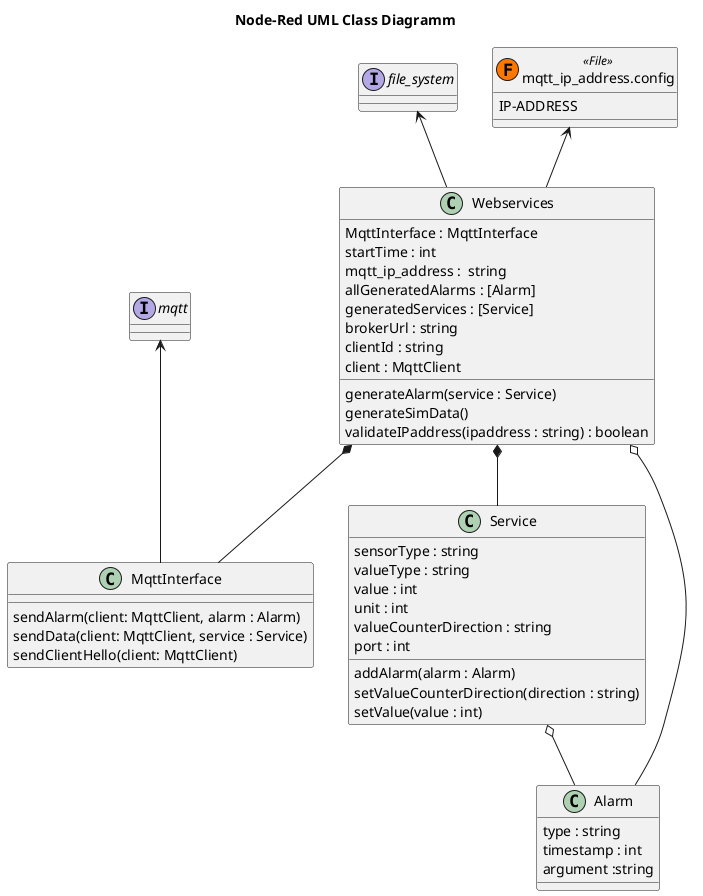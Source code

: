 @startuml

title "Node-Red UML Class Diagramm"

Webservices *-- Service
file_system <-- Webservices
set namespaceSeparator none
mqtt_ip_address.config <-- Webservices
interface file_system
Webservices o-- Alarm
Service o-- Alarm
Webservices *-- MqttInterface
mqtt <-- MqttInterface
interface mqtt

Webservices : MqttInterface : MqttInterface
Webservices : startTime : int
Webservices : mqtt_ip_address :  string
Webservices : allGeneratedAlarms : [Alarm]
Webservices : generatedServices : [Service]
Webservices : generateAlarm(service : Service)
Webservices : generateSimData()
Webservices : validateIPaddress(ipaddress : string) : boolean
Webservices : brokerUrl : string
Webservices : clientId : string
Webservices : client : MqttClient


Service : sensorType : string
Service : valueType : string
Service : value : int
Service : unit : int
Service : valueCounterDirection : string
Service : port : int
Service : addAlarm(alarm : Alarm)
Service : setValueCounterDirection(direction : string)
Service : setValue(value : int)

Alarm : type : string
Alarm : timestamp : int
Alarm : argument :string

MqttInterface : sendAlarm(client: MqttClient, alarm : Alarm)
MqttInterface : sendData(client: MqttClient, service : Service)
MqttInterface : sendClientHello(client: MqttClient)

class mqtt_ip_address.config << (F,#FF7700) File >>
mqtt_ip_address.config : IP-ADDRESS

@enduml